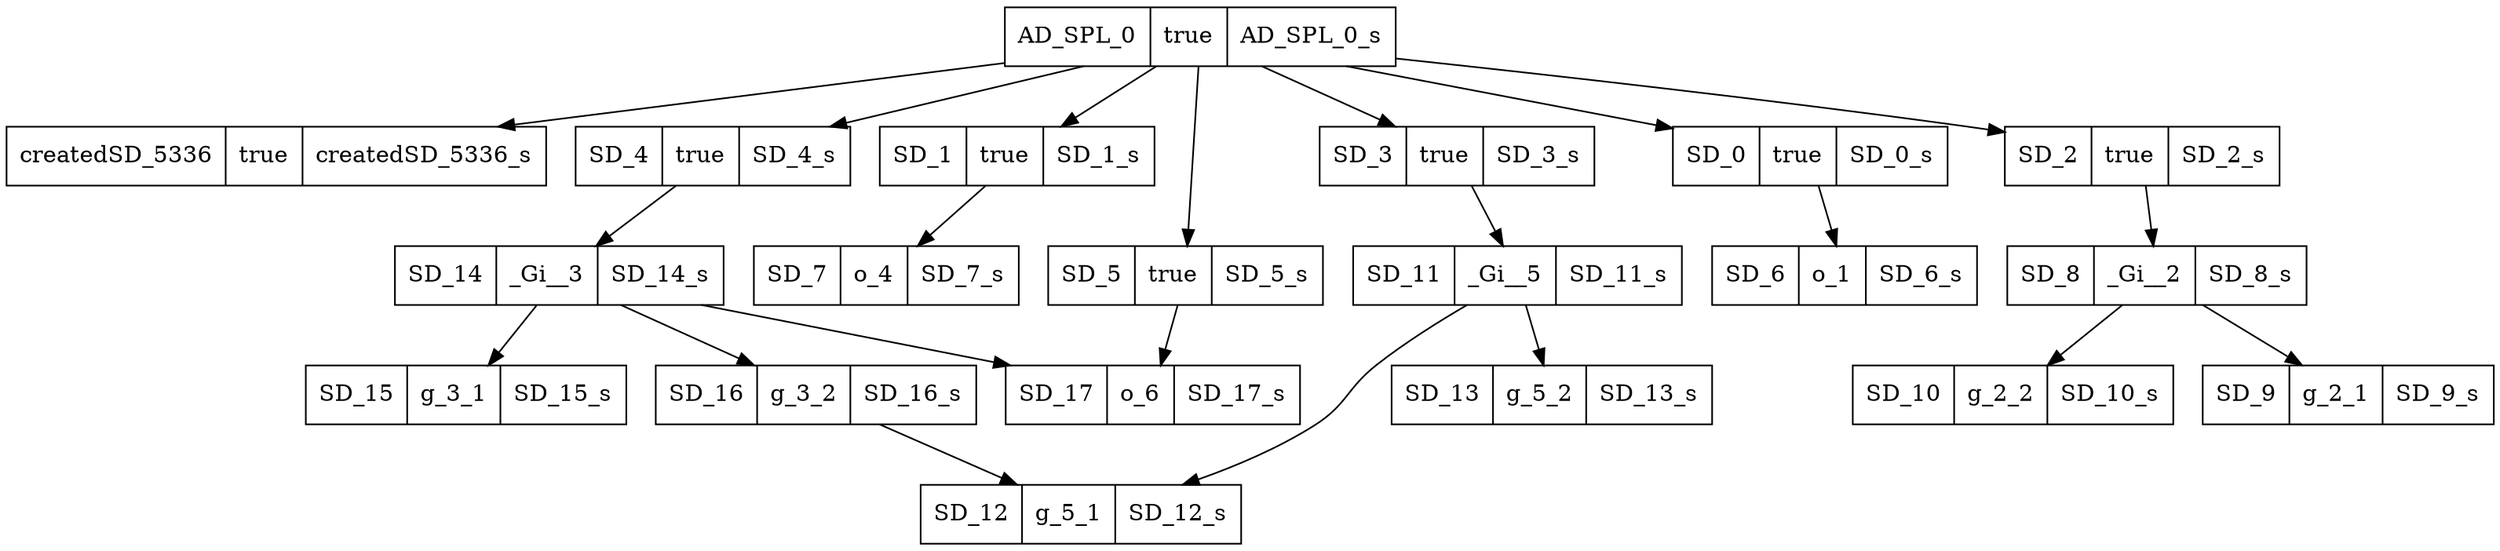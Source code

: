 digraph graphname {
AD_SPL_0[shape=record, label="{{AD_SPL_0|true|AD_SPL_0_s}}"];
createdSD_5336[shape=record, label="{{createdSD_5336|true|createdSD_5336_s}}"];
SD_4[shape=record, label="{{SD_4|true|SD_4_s}}"];
SD_14[shape=record, label="{{SD_14|_Gi__3|SD_14_s}}"];
SD_15[shape=record, label="{{SD_15|g_3_1|SD_15_s}}"];
SD_17[shape=record, label="{{SD_17|o_6|SD_17_s}}"];
SD_16[shape=record, label="{{SD_16|g_3_2|SD_16_s}}"];
SD_12[shape=record, label="{{SD_12|g_5_1|SD_12_s}}"];
SD_1[shape=record, label="{{SD_1|true|SD_1_s}}"];
SD_7[shape=record, label="{{SD_7|o_4|SD_7_s}}"];
SD_3[shape=record, label="{{SD_3|true|SD_3_s}}"];
SD_11[shape=record, label="{{SD_11|_Gi__5|SD_11_s}}"];
SD_12[shape=record, label="{{SD_12|g_5_1|SD_12_s}}"];
SD_13[shape=record, label="{{SD_13|g_5_2|SD_13_s}}"];
SD_5[shape=record, label="{{SD_5|true|SD_5_s}}"];
SD_17[shape=record, label="{{SD_17|o_6|SD_17_s}}"];
SD_0[shape=record, label="{{SD_0|true|SD_0_s}}"];
SD_6[shape=record, label="{{SD_6|o_1|SD_6_s}}"];
SD_2[shape=record, label="{{SD_2|true|SD_2_s}}"];
SD_8[shape=record, label="{{SD_8|_Gi__2|SD_8_s}}"];
SD_10[shape=record, label="{{SD_10|g_2_2|SD_10_s}}"];
SD_9[shape=record, label="{{SD_9|g_2_1|SD_9_s}}"];
AD_SPL_0 -> createdSD_5336;
AD_SPL_0 -> SD_4;
SD_4 -> SD_14;
SD_14 -> SD_15;
SD_14 -> SD_17;
SD_14 -> SD_16;
SD_16 -> SD_12;
AD_SPL_0 -> SD_1;
SD_1 -> SD_7;
AD_SPL_0 -> SD_3;
SD_3 -> SD_11;
SD_11 -> SD_12;
SD_11 -> SD_13;
AD_SPL_0 -> SD_5;
SD_5 -> SD_17;
AD_SPL_0 -> SD_0;
SD_0 -> SD_6;
AD_SPL_0 -> SD_2;
SD_2 -> SD_8;
SD_8 -> SD_10;
SD_8 -> SD_9;
}